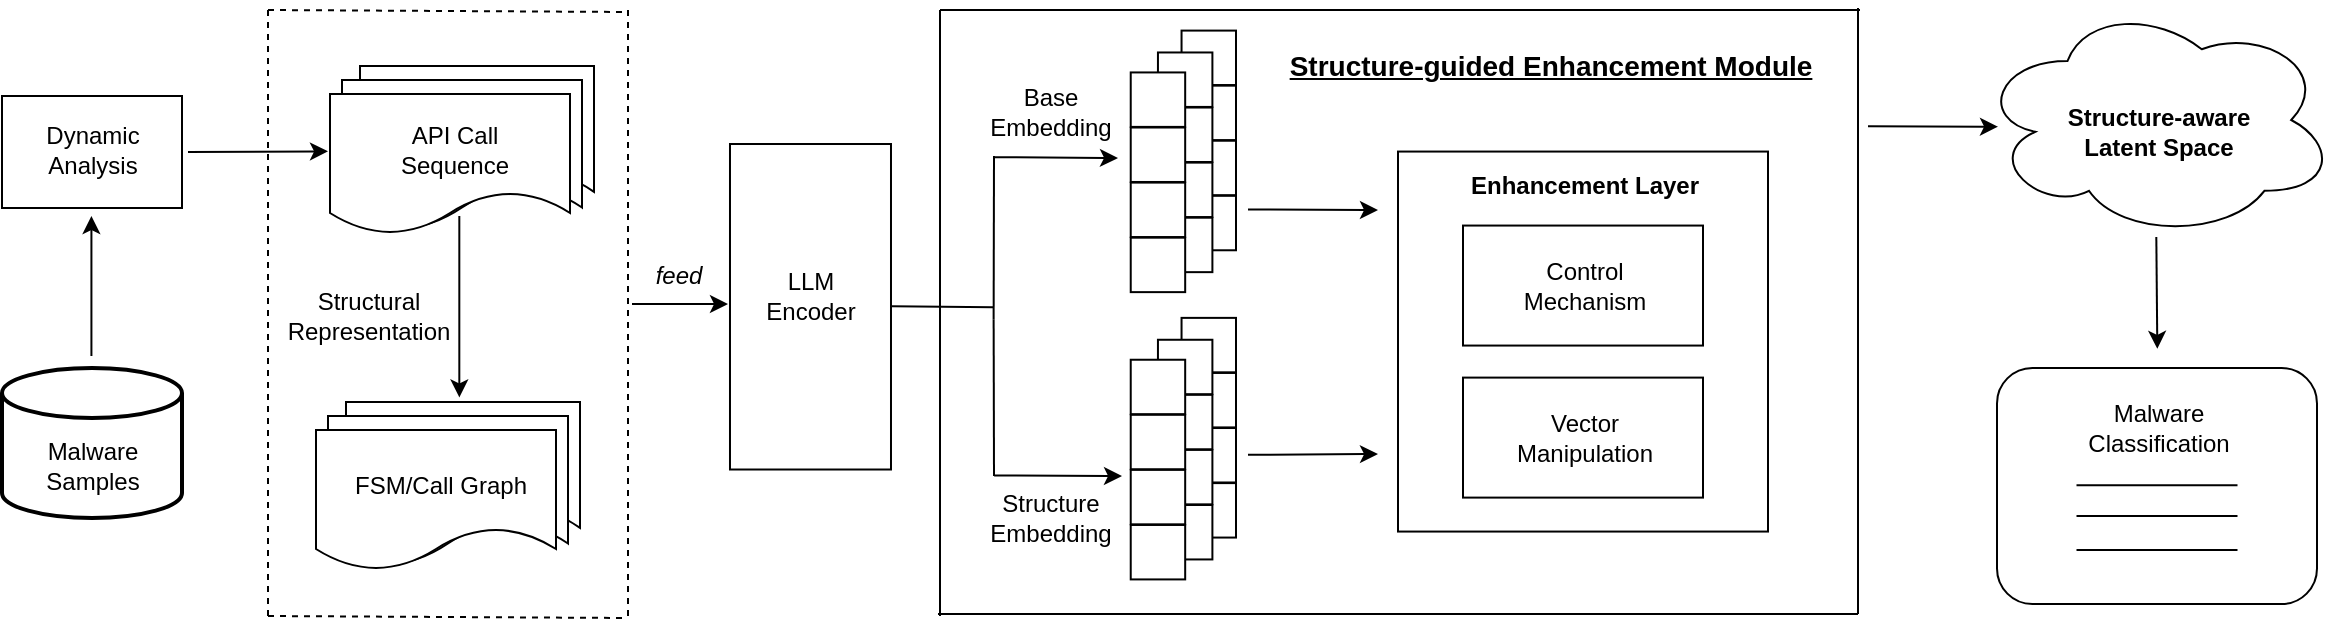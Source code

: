 <mxfile version="24.8.6">
  <diagram name="第 1 页" id="H4aQDe363Q3FN4pCdWJd">
    <mxGraphModel dx="1558" dy="774" grid="1" gridSize="10" guides="1" tooltips="1" connect="1" arrows="1" fold="1" page="1" pageScale="1" pageWidth="827" pageHeight="1169" math="0" shadow="0">
      <root>
        <mxCell id="0" />
        <mxCell id="1" parent="0" />
        <mxCell id="ezdm7JE4SphXt4pjz0XS-2" value="" style="strokeWidth=2;html=1;shape=mxgraph.flowchart.database;whiteSpace=wrap;fontStyle=0;align=center;verticalAlign=bottom;labelPosition=center;verticalLabelPosition=middle;horizontal=1;" parent="1" vertex="1">
          <mxGeometry x="207" y="326" width="90" height="75" as="geometry" />
        </mxCell>
        <mxCell id="ezdm7JE4SphXt4pjz0XS-3" value="Malware&lt;div&gt;Samples&lt;/div&gt;" style="text;html=1;align=center;verticalAlign=middle;resizable=0;points=[];autosize=1;strokeColor=none;fillColor=none;" parent="1" vertex="1">
          <mxGeometry x="217" y="355" width="70" height="40" as="geometry" />
        </mxCell>
        <mxCell id="ezdm7JE4SphXt4pjz0XS-4" value="" style="endArrow=classic;html=1;rounded=0;" parent="1" edge="1">
          <mxGeometry width="50" height="50" relative="1" as="geometry">
            <mxPoint x="251.71" y="320" as="sourcePoint" />
            <mxPoint x="251.71" y="250" as="targetPoint" />
          </mxGeometry>
        </mxCell>
        <mxCell id="ezdm7JE4SphXt4pjz0XS-5" value="" style="rounded=0;whiteSpace=wrap;html=1;" parent="1" vertex="1">
          <mxGeometry x="207" y="190" width="90" height="56" as="geometry" />
        </mxCell>
        <mxCell id="ezdm7JE4SphXt4pjz0XS-6" value="Dynamic&lt;div&gt;Analysis&lt;/div&gt;" style="text;html=1;align=center;verticalAlign=middle;resizable=0;points=[];autosize=1;strokeColor=none;fillColor=none;" parent="1" vertex="1">
          <mxGeometry x="217" y="197" width="70" height="40" as="geometry" />
        </mxCell>
        <mxCell id="ezdm7JE4SphXt4pjz0XS-7" value="" style="endArrow=classic;html=1;rounded=0;" parent="1" edge="1">
          <mxGeometry width="50" height="50" relative="1" as="geometry">
            <mxPoint x="300" y="218" as="sourcePoint" />
            <mxPoint x="370" y="217.66" as="targetPoint" />
          </mxGeometry>
        </mxCell>
        <mxCell id="ezdm7JE4SphXt4pjz0XS-13" value="" style="endArrow=classic;html=1;rounded=0;" parent="1" edge="1">
          <mxGeometry width="50" height="50" relative="1" as="geometry">
            <mxPoint x="435.66" y="250" as="sourcePoint" />
            <mxPoint x="435.66" y="340.69" as="targetPoint" />
          </mxGeometry>
        </mxCell>
        <mxCell id="ezdm7JE4SphXt4pjz0XS-17" value="" style="shape=document;whiteSpace=wrap;html=1;boundedLbl=1;" parent="1" vertex="1">
          <mxGeometry x="379" y="343" width="117" height="74" as="geometry" />
        </mxCell>
        <mxCell id="ezdm7JE4SphXt4pjz0XS-18" value="" style="shape=document;whiteSpace=wrap;html=1;boundedLbl=1;" parent="1" vertex="1">
          <mxGeometry x="370" y="350" width="120" height="75" as="geometry" />
        </mxCell>
        <mxCell id="ezdm7JE4SphXt4pjz0XS-19" value="" style="shape=document;whiteSpace=wrap;html=1;boundedLbl=1;labelBorderColor=none;" parent="1" vertex="1">
          <mxGeometry x="364" y="357" width="120" height="70" as="geometry" />
        </mxCell>
        <mxCell id="ezdm7JE4SphXt4pjz0XS-20" value="FSM/Call Graph" style="text;html=1;align=center;verticalAlign=middle;resizable=0;points=[];autosize=1;strokeColor=none;fillColor=none;" parent="1" vertex="1">
          <mxGeometry x="371" y="370" width="110" height="30" as="geometry" />
        </mxCell>
        <mxCell id="ezdm7JE4SphXt4pjz0XS-21" value="" style="shape=document;whiteSpace=wrap;html=1;boundedLbl=1;" parent="1" vertex="1">
          <mxGeometry x="386" y="175" width="117" height="74" as="geometry" />
        </mxCell>
        <mxCell id="ezdm7JE4SphXt4pjz0XS-22" value="" style="shape=document;whiteSpace=wrap;html=1;boundedLbl=1;" parent="1" vertex="1">
          <mxGeometry x="377" y="182" width="120" height="75" as="geometry" />
        </mxCell>
        <mxCell id="ezdm7JE4SphXt4pjz0XS-23" value="" style="shape=document;whiteSpace=wrap;html=1;boundedLbl=1;labelBorderColor=none;" parent="1" vertex="1">
          <mxGeometry x="371" y="189" width="120" height="70" as="geometry" />
        </mxCell>
        <mxCell id="ezdm7JE4SphXt4pjz0XS-24" value="API Call&lt;div&gt;Sequence&lt;/div&gt;" style="text;html=1;align=center;verticalAlign=middle;resizable=0;points=[];autosize=1;strokeColor=none;fillColor=none;" parent="1" vertex="1">
          <mxGeometry x="393" y="197" width="80" height="40" as="geometry" />
        </mxCell>
        <mxCell id="ezdm7JE4SphXt4pjz0XS-25" value="Structural&lt;div&gt;Representation&lt;/div&gt;" style="text;html=1;align=center;verticalAlign=middle;resizable=0;points=[];autosize=1;strokeColor=none;fillColor=none;" parent="1" vertex="1">
          <mxGeometry x="340" y="280" width="100" height="40" as="geometry" />
        </mxCell>
        <mxCell id="ezdm7JE4SphXt4pjz0XS-33" value="" style="endArrow=classic;html=1;rounded=0;" parent="1" edge="1">
          <mxGeometry width="50" height="50" relative="1" as="geometry">
            <mxPoint x="522" y="294" as="sourcePoint" />
            <mxPoint x="570" y="294" as="targetPoint" />
          </mxGeometry>
        </mxCell>
        <mxCell id="ezdm7JE4SphXt4pjz0XS-35" value="&lt;i&gt;feed&lt;/i&gt;" style="text;html=1;align=center;verticalAlign=middle;resizable=0;points=[];autosize=1;strokeColor=none;fillColor=none;" parent="1" vertex="1">
          <mxGeometry x="520" y="264.78" width="50" height="30" as="geometry" />
        </mxCell>
        <mxCell id="ezdm7JE4SphXt4pjz0XS-37" value="" style="rounded=0;whiteSpace=wrap;html=1;rotation=90;" parent="1" vertex="1">
          <mxGeometry x="529.87" y="255.13" width="162.75" height="80.5" as="geometry" />
        </mxCell>
        <mxCell id="ezdm7JE4SphXt4pjz0XS-38" value="LLM&lt;div&gt;Encoder&lt;/div&gt;" style="text;html=1;align=center;verticalAlign=middle;resizable=0;points=[];autosize=1;strokeColor=none;fillColor=none;" parent="1" vertex="1">
          <mxGeometry x="576.25" y="270" width="70" height="40" as="geometry" />
        </mxCell>
        <mxCell id="yIGRJzgeX2FqWWyCbdT4-8" value="" style="group" vertex="1" connectable="0" parent="1">
          <mxGeometry x="340" y="147" width="180" height="304" as="geometry" />
        </mxCell>
        <mxCell id="ezdm7JE4SphXt4pjz0XS-27" value="" style="endArrow=none;dashed=1;html=1;rounded=0;" parent="yIGRJzgeX2FqWWyCbdT4-8" edge="1">
          <mxGeometry width="50" height="50" relative="1" as="geometry">
            <mxPoint y="303" as="sourcePoint" />
            <mxPoint as="targetPoint" />
          </mxGeometry>
        </mxCell>
        <mxCell id="ezdm7JE4SphXt4pjz0XS-28" value="" style="endArrow=none;dashed=1;html=1;rounded=0;" parent="yIGRJzgeX2FqWWyCbdT4-8" edge="1">
          <mxGeometry width="50" height="50" relative="1" as="geometry">
            <mxPoint x="180" y="303" as="sourcePoint" />
            <mxPoint x="180" as="targetPoint" />
          </mxGeometry>
        </mxCell>
        <mxCell id="ezdm7JE4SphXt4pjz0XS-31" value="" style="endArrow=none;dashed=1;html=1;rounded=0;" parent="yIGRJzgeX2FqWWyCbdT4-8" edge="1">
          <mxGeometry width="50" height="50" relative="1" as="geometry">
            <mxPoint as="sourcePoint" />
            <mxPoint x="180" y="1" as="targetPoint" />
          </mxGeometry>
        </mxCell>
        <mxCell id="ezdm7JE4SphXt4pjz0XS-32" value="" style="endArrow=none;dashed=1;html=1;rounded=0;" parent="yIGRJzgeX2FqWWyCbdT4-8" edge="1">
          <mxGeometry width="50" height="50" relative="1" as="geometry">
            <mxPoint y="303" as="sourcePoint" />
            <mxPoint x="180" y="304" as="targetPoint" />
          </mxGeometry>
        </mxCell>
        <mxCell id="ezdm7JE4SphXt4pjz0XS-64" value="" style="whiteSpace=wrap;html=1;aspect=fixed;container=0;" parent="1" vertex="1">
          <mxGeometry x="796.775" y="157.293" width="27.225" height="27.225" as="geometry" />
        </mxCell>
        <mxCell id="ezdm7JE4SphXt4pjz0XS-65" value="" style="whiteSpace=wrap;html=1;aspect=fixed;container=0;" parent="1" vertex="1">
          <mxGeometry x="796.775" y="184.832" width="27.225" height="27.225" as="geometry" />
        </mxCell>
        <mxCell id="ezdm7JE4SphXt4pjz0XS-66" value="" style="whiteSpace=wrap;html=1;aspect=fixed;container=0;" parent="1" vertex="1">
          <mxGeometry x="796.775" y="212.371" width="27.225" height="27.225" as="geometry" />
        </mxCell>
        <mxCell id="ezdm7JE4SphXt4pjz0XS-67" value="" style="whiteSpace=wrap;html=1;aspect=fixed;container=0;" parent="1" vertex="1">
          <mxGeometry x="796.775" y="239.91" width="27.225" height="27.225" as="geometry" />
        </mxCell>
        <mxCell id="ezdm7JE4SphXt4pjz0XS-58" value="" style="whiteSpace=wrap;html=1;aspect=fixed;container=0;" parent="1" vertex="1">
          <mxGeometry x="784.977" y="168.233" width="27.225" height="27.225" as="geometry" />
        </mxCell>
        <mxCell id="ezdm7JE4SphXt4pjz0XS-59" value="" style="whiteSpace=wrap;html=1;aspect=fixed;container=0;" parent="1" vertex="1">
          <mxGeometry x="784.977" y="195.772" width="27.225" height="27.225" as="geometry" />
        </mxCell>
        <mxCell id="ezdm7JE4SphXt4pjz0XS-60" value="" style="whiteSpace=wrap;html=1;aspect=fixed;container=0;" parent="1" vertex="1">
          <mxGeometry x="784.977" y="223.311" width="27.225" height="27.225" as="geometry" />
        </mxCell>
        <mxCell id="ezdm7JE4SphXt4pjz0XS-61" value="" style="whiteSpace=wrap;html=1;aspect=fixed;container=0;" parent="1" vertex="1">
          <mxGeometry x="784.977" y="250.85" width="27.225" height="27.225" as="geometry" />
        </mxCell>
        <mxCell id="ezdm7JE4SphXt4pjz0XS-52" value="" style="whiteSpace=wrap;html=1;aspect=fixed;container=0;" parent="1" vertex="1">
          <mxGeometry x="771.364" y="178.222" width="27.225" height="27.225" as="geometry" />
        </mxCell>
        <mxCell id="ezdm7JE4SphXt4pjz0XS-53" value="" style="whiteSpace=wrap;html=1;aspect=fixed;container=0;" parent="1" vertex="1">
          <mxGeometry x="771.364" y="205.761" width="27.225" height="27.225" as="geometry" />
        </mxCell>
        <mxCell id="ezdm7JE4SphXt4pjz0XS-54" value="" style="whiteSpace=wrap;html=1;aspect=fixed;container=0;" parent="1" vertex="1">
          <mxGeometry x="771.364" y="233.299" width="27.225" height="27.225" as="geometry" />
        </mxCell>
        <mxCell id="ezdm7JE4SphXt4pjz0XS-55" value="" style="whiteSpace=wrap;html=1;aspect=fixed;container=0;" parent="1" vertex="1">
          <mxGeometry x="771.364" y="260.838" width="27.225" height="27.225" as="geometry" />
        </mxCell>
        <mxCell id="ezdm7JE4SphXt4pjz0XS-149" value="" style="endArrow=none;html=1;rounded=0;" parent="1" edge="1">
          <mxGeometry width="50" height="50" relative="1" as="geometry">
            <mxPoint x="652" y="295.145" as="sourcePoint" />
            <mxPoint x="702.821" y="295.62" as="targetPoint" />
          </mxGeometry>
        </mxCell>
        <mxCell id="ezdm7JE4SphXt4pjz0XS-150" value="" style="endArrow=none;html=1;rounded=0;" parent="1" edge="1">
          <mxGeometry width="50" height="50" relative="1" as="geometry">
            <mxPoint x="702.821" y="301.89" as="sourcePoint" />
            <mxPoint x="703" y="220" as="targetPoint" />
          </mxGeometry>
        </mxCell>
        <mxCell id="ezdm7JE4SphXt4pjz0XS-151" value="" style="endArrow=none;html=1;rounded=0;" parent="1" edge="1">
          <mxGeometry width="50" height="50" relative="1" as="geometry">
            <mxPoint x="703" y="380" as="sourcePoint" />
            <mxPoint x="702.821" y="301.89" as="targetPoint" />
          </mxGeometry>
        </mxCell>
        <mxCell id="ezdm7JE4SphXt4pjz0XS-154" value="" style="endArrow=classic;html=1;rounded=0;" parent="1" edge="1">
          <mxGeometry width="50" height="50" relative="1" as="geometry">
            <mxPoint x="703.071" y="379.693" as="sourcePoint" />
            <mxPoint x="767" y="380" as="targetPoint" />
          </mxGeometry>
        </mxCell>
        <mxCell id="ezdm7JE4SphXt4pjz0XS-155" value="" style="endArrow=classic;html=1;rounded=0;" parent="1" edge="1">
          <mxGeometry width="50" height="50" relative="1" as="geometry">
            <mxPoint x="702.821" y="220.588" as="sourcePoint" />
            <mxPoint x="765" y="221" as="targetPoint" />
          </mxGeometry>
        </mxCell>
        <mxCell id="ezdm7JE4SphXt4pjz0XS-156" value="Base&lt;div&gt;Embedding&lt;/div&gt;" style="text;html=1;align=center;verticalAlign=middle;resizable=0;points=[];autosize=1;strokeColor=none;fillColor=none;container=0;" parent="1" vertex="1">
          <mxGeometry x="690.763" y="177.78" width="80" height="40" as="geometry" />
        </mxCell>
        <mxCell id="ezdm7JE4SphXt4pjz0XS-157" value="Structure&lt;div&gt;Embedding&lt;/div&gt;" style="text;html=1;align=center;verticalAlign=middle;resizable=0;points=[];autosize=1;strokeColor=none;fillColor=none;container=0;" parent="1" vertex="1">
          <mxGeometry x="690.948" y="380.728" width="80" height="40" as="geometry" />
        </mxCell>
        <mxCell id="ezdm7JE4SphXt4pjz0XS-129" value="" style="whiteSpace=wrap;html=1;aspect=fixed;container=0;" parent="1" vertex="1">
          <mxGeometry x="796.775" y="300.939" width="27.225" height="27.225" as="geometry" />
        </mxCell>
        <mxCell id="ezdm7JE4SphXt4pjz0XS-130" value="" style="whiteSpace=wrap;html=1;aspect=fixed;container=0;" parent="1" vertex="1">
          <mxGeometry x="796.775" y="328.478" width="27.225" height="27.225" as="geometry" />
        </mxCell>
        <mxCell id="ezdm7JE4SphXt4pjz0XS-131" value="" style="whiteSpace=wrap;html=1;aspect=fixed;container=0;" parent="1" vertex="1">
          <mxGeometry x="796.775" y="356.017" width="27.225" height="27.225" as="geometry" />
        </mxCell>
        <mxCell id="ezdm7JE4SphXt4pjz0XS-132" value="" style="whiteSpace=wrap;html=1;aspect=fixed;container=0;" parent="1" vertex="1">
          <mxGeometry x="796.775" y="383.556" width="27.225" height="27.225" as="geometry" />
        </mxCell>
        <mxCell id="ezdm7JE4SphXt4pjz0XS-135" value="" style="whiteSpace=wrap;html=1;aspect=fixed;container=0;" parent="1" vertex="1">
          <mxGeometry x="784.977" y="311.879" width="27.225" height="27.225" as="geometry" />
        </mxCell>
        <mxCell id="ezdm7JE4SphXt4pjz0XS-136" value="" style="whiteSpace=wrap;html=1;aspect=fixed;container=0;" parent="1" vertex="1">
          <mxGeometry x="784.977" y="339.418" width="27.225" height="27.225" as="geometry" />
        </mxCell>
        <mxCell id="ezdm7JE4SphXt4pjz0XS-137" value="" style="whiteSpace=wrap;html=1;aspect=fixed;container=0;" parent="1" vertex="1">
          <mxGeometry x="784.977" y="366.957" width="27.225" height="27.225" as="geometry" />
        </mxCell>
        <mxCell id="ezdm7JE4SphXt4pjz0XS-138" value="" style="whiteSpace=wrap;html=1;aspect=fixed;container=0;" parent="1" vertex="1">
          <mxGeometry x="784.977" y="394.496" width="27.225" height="27.225" as="geometry" />
        </mxCell>
        <mxCell id="ezdm7JE4SphXt4pjz0XS-141" value="" style="whiteSpace=wrap;html=1;aspect=fixed;container=0;" parent="1" vertex="1">
          <mxGeometry x="771.364" y="321.868" width="27.225" height="27.225" as="geometry" />
        </mxCell>
        <mxCell id="ezdm7JE4SphXt4pjz0XS-142" value="" style="whiteSpace=wrap;html=1;aspect=fixed;container=0;" parent="1" vertex="1">
          <mxGeometry x="771.364" y="349.407" width="27.225" height="27.225" as="geometry" />
        </mxCell>
        <mxCell id="ezdm7JE4SphXt4pjz0XS-143" value="" style="whiteSpace=wrap;html=1;aspect=fixed;container=0;" parent="1" vertex="1">
          <mxGeometry x="771.364" y="376.946" width="27.225" height="27.225" as="geometry" />
        </mxCell>
        <mxCell id="ezdm7JE4SphXt4pjz0XS-144" value="" style="whiteSpace=wrap;html=1;aspect=fixed;container=0;" parent="1" vertex="1">
          <mxGeometry x="771.364" y="404.485" width="27.225" height="27.225" as="geometry" />
        </mxCell>
        <mxCell id="yIGRJzgeX2FqWWyCbdT4-14" value="&lt;b&gt;&lt;u&gt;&lt;font style=&quot;font-size: 14px;&quot;&gt;Structure-guided Enhancement Module&lt;/font&gt;&lt;/u&gt;&lt;/b&gt;" style="text;html=1;align=center;verticalAlign=middle;resizable=0;points=[];autosize=1;strokeColor=none;fillColor=none;" vertex="1" parent="1">
          <mxGeometry x="841" y="160" width="280" height="30" as="geometry" />
        </mxCell>
        <mxCell id="yIGRJzgeX2FqWWyCbdT4-15" value="" style="rounded=0;whiteSpace=wrap;html=1;" vertex="1" parent="1">
          <mxGeometry x="905" y="217.78" width="185" height="190" as="geometry" />
        </mxCell>
        <mxCell id="yIGRJzgeX2FqWWyCbdT4-16" value="" style="rounded=0;whiteSpace=wrap;html=1;" vertex="1" parent="1">
          <mxGeometry x="937.5" y="254.78" width="120" height="60" as="geometry" />
        </mxCell>
        <mxCell id="yIGRJzgeX2FqWWyCbdT4-17" value="&lt;b&gt;Enhancement Layer&lt;/b&gt;" style="text;html=1;align=center;verticalAlign=middle;resizable=0;points=[];autosize=1;strokeColor=none;fillColor=none;" vertex="1" parent="1">
          <mxGeometry x="927.5" y="219.7" width="140" height="30" as="geometry" />
        </mxCell>
        <mxCell id="yIGRJzgeX2FqWWyCbdT4-19" value="Control&lt;div&gt;Mechanism&lt;/div&gt;" style="text;html=1;align=center;verticalAlign=middle;resizable=0;points=[];autosize=1;strokeColor=none;fillColor=none;" vertex="1" parent="1">
          <mxGeometry x="957.5" y="264.78" width="80" height="40" as="geometry" />
        </mxCell>
        <mxCell id="yIGRJzgeX2FqWWyCbdT4-21" value="" style="rounded=0;whiteSpace=wrap;html=1;" vertex="1" parent="1">
          <mxGeometry x="937.5" y="330.8" width="120" height="60" as="geometry" />
        </mxCell>
        <mxCell id="yIGRJzgeX2FqWWyCbdT4-22" value="Vector&lt;div&gt;Manipulation&lt;/div&gt;" style="text;html=1;align=center;verticalAlign=middle;resizable=0;points=[];autosize=1;strokeColor=none;fillColor=none;" vertex="1" parent="1">
          <mxGeometry x="952.5" y="340.8" width="90" height="40" as="geometry" />
        </mxCell>
        <mxCell id="yIGRJzgeX2FqWWyCbdT4-24" value="" style="endArrow=classic;html=1;rounded=0;" edge="1" parent="1">
          <mxGeometry width="50" height="50" relative="1" as="geometry">
            <mxPoint x="830" y="246.71" as="sourcePoint" />
            <mxPoint x="895" y="247" as="targetPoint" />
          </mxGeometry>
        </mxCell>
        <mxCell id="yIGRJzgeX2FqWWyCbdT4-25" value="" style="endArrow=classic;html=1;rounded=0;" edge="1" parent="1">
          <mxGeometry width="50" height="50" relative="1" as="geometry">
            <mxPoint x="830" y="369.43" as="sourcePoint" />
            <mxPoint x="895" y="369" as="targetPoint" />
          </mxGeometry>
        </mxCell>
        <mxCell id="yIGRJzgeX2FqWWyCbdT4-28" value="" style="ellipse;shape=cloud;whiteSpace=wrap;html=1;" vertex="1" parent="1">
          <mxGeometry x="1195" y="143" width="179" height="118" as="geometry" />
        </mxCell>
        <mxCell id="yIGRJzgeX2FqWWyCbdT4-29" value="&lt;b&gt;Structure-aware&lt;/b&gt;&lt;div&gt;&lt;b&gt;Latent Space&lt;/b&gt;&lt;/div&gt;" style="text;html=1;align=center;verticalAlign=middle;resizable=0;points=[];autosize=1;strokeColor=none;fillColor=none;" vertex="1" parent="1">
          <mxGeometry x="1229.5" y="188" width="110" height="40" as="geometry" />
        </mxCell>
        <mxCell id="yIGRJzgeX2FqWWyCbdT4-30" value="" style="endArrow=classic;html=1;rounded=0;" edge="1" parent="1">
          <mxGeometry width="50" height="50" relative="1" as="geometry">
            <mxPoint x="1140" y="205.07" as="sourcePoint" />
            <mxPoint x="1205" y="205.36" as="targetPoint" />
          </mxGeometry>
        </mxCell>
        <mxCell id="yIGRJzgeX2FqWWyCbdT4-31" value="" style="endArrow=classic;html=1;rounded=0;" edge="1" parent="1">
          <mxGeometry width="50" height="50" relative="1" as="geometry">
            <mxPoint x="1284.16" y="260.52" as="sourcePoint" />
            <mxPoint x="1284.66" y="316.43" as="targetPoint" />
          </mxGeometry>
        </mxCell>
        <mxCell id="yIGRJzgeX2FqWWyCbdT4-32" value="" style="rounded=1;whiteSpace=wrap;html=1;" vertex="1" parent="1">
          <mxGeometry x="1204.5" y="326" width="160" height="118" as="geometry" />
        </mxCell>
        <mxCell id="yIGRJzgeX2FqWWyCbdT4-33" value="Malware&lt;div&gt;Classification&lt;/div&gt;" style="text;html=1;align=center;verticalAlign=middle;resizable=0;points=[];autosize=1;strokeColor=none;fillColor=none;" vertex="1" parent="1">
          <mxGeometry x="1239.5" y="335.63" width="90" height="40" as="geometry" />
        </mxCell>
        <mxCell id="yIGRJzgeX2FqWWyCbdT4-34" value="" style="endArrow=none;html=1;rounded=0;" edge="1" parent="1">
          <mxGeometry width="50" height="50" relative="1" as="geometry">
            <mxPoint x="1244.25" y="384.66" as="sourcePoint" />
            <mxPoint x="1324.75" y="384.66" as="targetPoint" />
          </mxGeometry>
        </mxCell>
        <mxCell id="yIGRJzgeX2FqWWyCbdT4-35" value="" style="endArrow=none;html=1;rounded=0;" edge="1" parent="1">
          <mxGeometry width="50" height="50" relative="1" as="geometry">
            <mxPoint x="1244.25" y="400.0" as="sourcePoint" />
            <mxPoint x="1324.75" y="400.0" as="targetPoint" />
          </mxGeometry>
        </mxCell>
        <mxCell id="yIGRJzgeX2FqWWyCbdT4-36" value="" style="endArrow=none;html=1;rounded=0;" edge="1" parent="1">
          <mxGeometry width="50" height="50" relative="1" as="geometry">
            <mxPoint x="1244.25" y="417.0" as="sourcePoint" />
            <mxPoint x="1324.75" y="417.0" as="targetPoint" />
          </mxGeometry>
        </mxCell>
        <mxCell id="yIGRJzgeX2FqWWyCbdT4-38" value="" style="endArrow=none;html=1;rounded=0;" edge="1" parent="1">
          <mxGeometry width="50" height="50" relative="1" as="geometry">
            <mxPoint x="676" y="147" as="sourcePoint" />
            <mxPoint x="1136" y="147" as="targetPoint" />
          </mxGeometry>
        </mxCell>
        <mxCell id="yIGRJzgeX2FqWWyCbdT4-39" value="" style="endArrow=none;html=1;rounded=0;" edge="1" parent="1">
          <mxGeometry width="50" height="50" relative="1" as="geometry">
            <mxPoint x="675" y="449" as="sourcePoint" />
            <mxPoint x="1135" y="449" as="targetPoint" />
          </mxGeometry>
        </mxCell>
        <mxCell id="yIGRJzgeX2FqWWyCbdT4-40" value="" style="endArrow=none;html=1;rounded=0;" edge="1" parent="1">
          <mxGeometry width="50" height="50" relative="1" as="geometry">
            <mxPoint x="1135" y="449" as="sourcePoint" />
            <mxPoint x="1135" y="146" as="targetPoint" />
          </mxGeometry>
        </mxCell>
        <mxCell id="yIGRJzgeX2FqWWyCbdT4-41" value="" style="endArrow=none;html=1;rounded=0;" edge="1" parent="1">
          <mxGeometry width="50" height="50" relative="1" as="geometry">
            <mxPoint x="676" y="450" as="sourcePoint" />
            <mxPoint x="676" y="147" as="targetPoint" />
          </mxGeometry>
        </mxCell>
      </root>
    </mxGraphModel>
  </diagram>
</mxfile>
